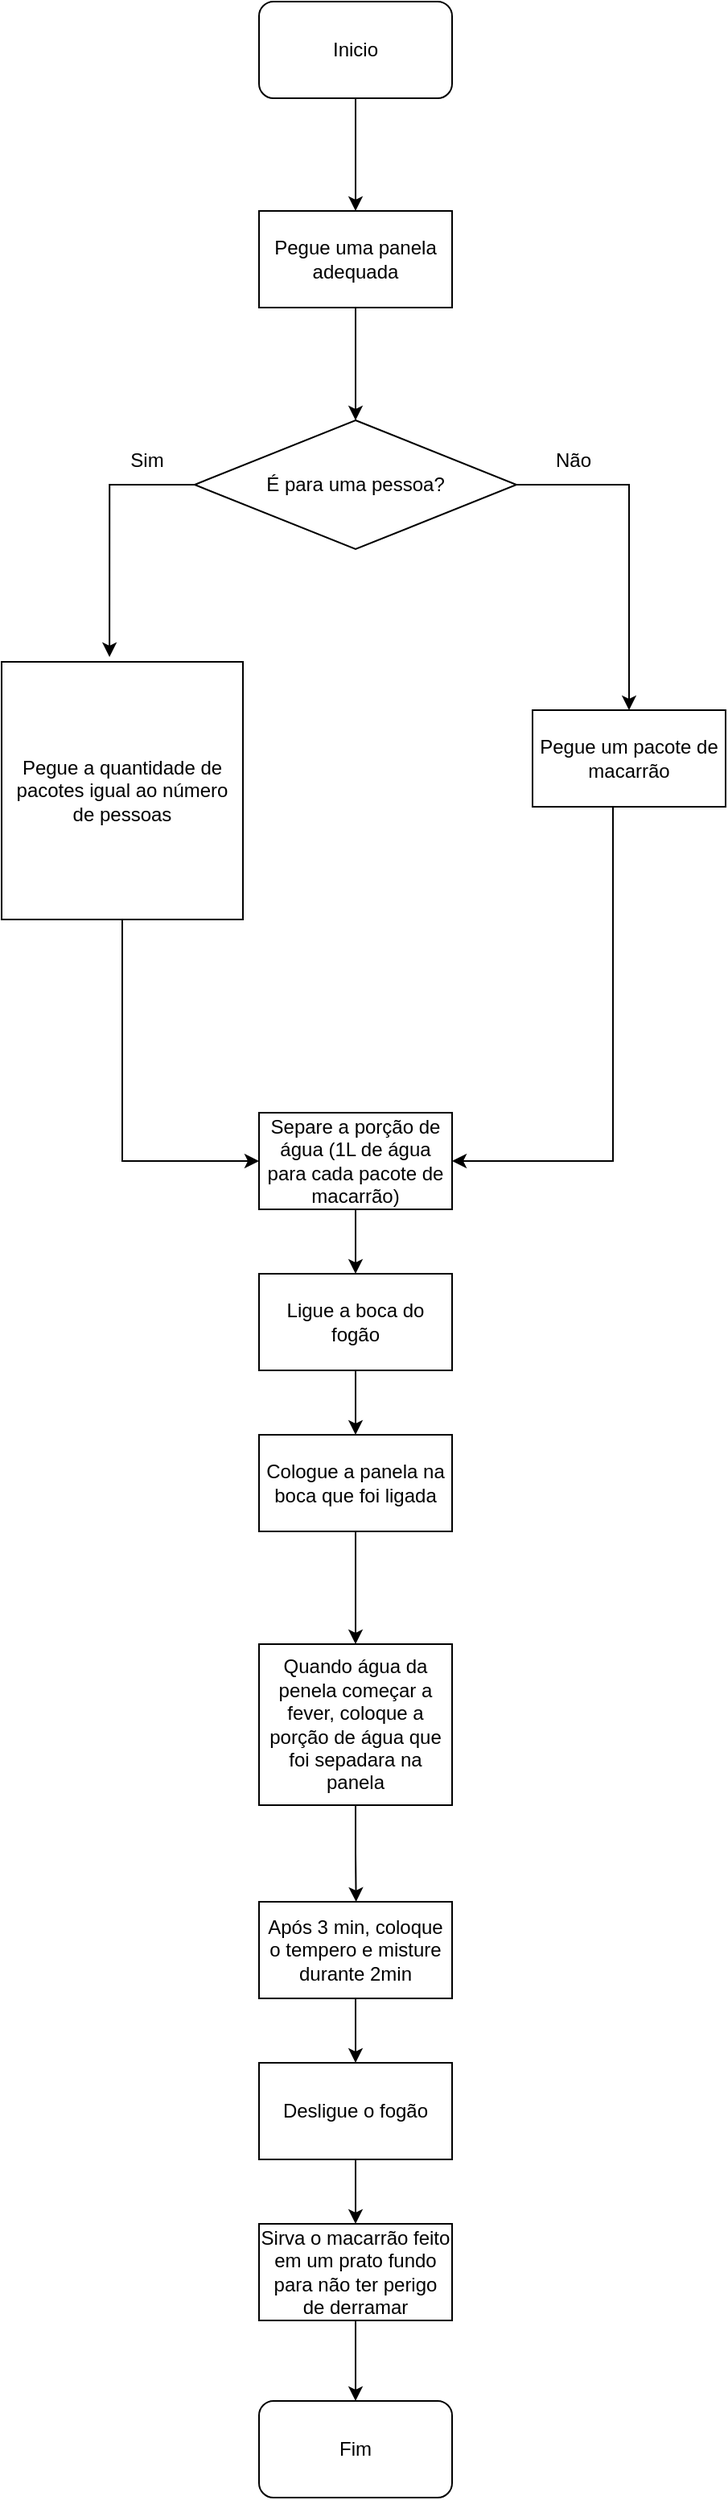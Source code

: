 <mxfile version="26.2.12">
  <diagram name="Page-1" id="lAr2r3nYIaIwvw2_lKxv">
    <mxGraphModel dx="728" dy="404" grid="1" gridSize="10" guides="1" tooltips="1" connect="1" arrows="1" fold="1" page="1" pageScale="1" pageWidth="850" pageHeight="1100" math="0" shadow="0">
      <root>
        <mxCell id="0" />
        <mxCell id="1" parent="0" />
        <mxCell id="HIIsDf9v45Gc9ZHSl2wO-3" style="edgeStyle=orthogonalEdgeStyle;rounded=0;orthogonalLoop=1;jettySize=auto;html=1;exitX=0.5;exitY=1;exitDx=0;exitDy=0;entryX=0.5;entryY=0;entryDx=0;entryDy=0;" edge="1" parent="1" source="HIIsDf9v45Gc9ZHSl2wO-1" target="HIIsDf9v45Gc9ZHSl2wO-2">
          <mxGeometry relative="1" as="geometry" />
        </mxCell>
        <mxCell id="HIIsDf9v45Gc9ZHSl2wO-1" value="Inicio" style="rounded=1;whiteSpace=wrap;html=1;" vertex="1" parent="1">
          <mxGeometry x="320" y="100" width="120" height="60" as="geometry" />
        </mxCell>
        <mxCell id="HIIsDf9v45Gc9ZHSl2wO-8" style="edgeStyle=orthogonalEdgeStyle;rounded=0;orthogonalLoop=1;jettySize=auto;html=1;exitX=0.5;exitY=1;exitDx=0;exitDy=0;entryX=0.5;entryY=0;entryDx=0;entryDy=0;" edge="1" parent="1" source="HIIsDf9v45Gc9ZHSl2wO-2" target="HIIsDf9v45Gc9ZHSl2wO-4">
          <mxGeometry relative="1" as="geometry" />
        </mxCell>
        <mxCell id="HIIsDf9v45Gc9ZHSl2wO-2" value="Pegue uma panela adequada" style="rounded=0;whiteSpace=wrap;html=1;" vertex="1" parent="1">
          <mxGeometry x="320" y="230" width="120" height="60" as="geometry" />
        </mxCell>
        <mxCell id="HIIsDf9v45Gc9ZHSl2wO-12" style="edgeStyle=orthogonalEdgeStyle;rounded=0;orthogonalLoop=1;jettySize=auto;html=1;exitX=1;exitY=0.5;exitDx=0;exitDy=0;" edge="1" parent="1" source="HIIsDf9v45Gc9ZHSl2wO-4" target="HIIsDf9v45Gc9ZHSl2wO-9">
          <mxGeometry relative="1" as="geometry" />
        </mxCell>
        <mxCell id="HIIsDf9v45Gc9ZHSl2wO-4" value="É para uma pessoa?" style="rhombus;whiteSpace=wrap;html=1;" vertex="1" parent="1">
          <mxGeometry x="280" y="360" width="200" height="80" as="geometry" />
        </mxCell>
        <mxCell id="HIIsDf9v45Gc9ZHSl2wO-6" value="Sim" style="text;html=1;align=center;verticalAlign=middle;resizable=0;points=[];autosize=1;strokeColor=none;fillColor=none;" vertex="1" parent="1">
          <mxGeometry x="230" y="370" width="40" height="30" as="geometry" />
        </mxCell>
        <mxCell id="HIIsDf9v45Gc9ZHSl2wO-7" value="Não" style="text;html=1;align=center;verticalAlign=middle;resizable=0;points=[];autosize=1;strokeColor=none;fillColor=none;" vertex="1" parent="1">
          <mxGeometry x="490" y="370" width="50" height="30" as="geometry" />
        </mxCell>
        <mxCell id="HIIsDf9v45Gc9ZHSl2wO-15" style="edgeStyle=orthogonalEdgeStyle;rounded=0;orthogonalLoop=1;jettySize=auto;html=1;entryX=1;entryY=0.5;entryDx=0;entryDy=0;" edge="1" parent="1" source="HIIsDf9v45Gc9ZHSl2wO-9" target="HIIsDf9v45Gc9ZHSl2wO-13">
          <mxGeometry relative="1" as="geometry">
            <Array as="points">
              <mxPoint x="540" y="820" />
            </Array>
          </mxGeometry>
        </mxCell>
        <mxCell id="HIIsDf9v45Gc9ZHSl2wO-9" value="Pegue um pacote de macarrão" style="rounded=0;whiteSpace=wrap;html=1;" vertex="1" parent="1">
          <mxGeometry x="490" y="540" width="120" height="60" as="geometry" />
        </mxCell>
        <mxCell id="HIIsDf9v45Gc9ZHSl2wO-14" style="edgeStyle=orthogonalEdgeStyle;rounded=0;orthogonalLoop=1;jettySize=auto;html=1;exitX=0.5;exitY=1;exitDx=0;exitDy=0;entryX=0;entryY=0.5;entryDx=0;entryDy=0;" edge="1" parent="1" source="HIIsDf9v45Gc9ZHSl2wO-10" target="HIIsDf9v45Gc9ZHSl2wO-13">
          <mxGeometry relative="1" as="geometry" />
        </mxCell>
        <mxCell id="HIIsDf9v45Gc9ZHSl2wO-10" value="Pegue a quantidade de pacotes igual ao número de pessoas" style="rounded=0;whiteSpace=wrap;html=1;" vertex="1" parent="1">
          <mxGeometry x="160" y="510" width="150" height="160" as="geometry" />
        </mxCell>
        <mxCell id="HIIsDf9v45Gc9ZHSl2wO-11" style="edgeStyle=orthogonalEdgeStyle;rounded=0;orthogonalLoop=1;jettySize=auto;html=1;entryX=0.447;entryY=-0.019;entryDx=0;entryDy=0;entryPerimeter=0;exitX=0;exitY=0.5;exitDx=0;exitDy=0;" edge="1" parent="1" source="HIIsDf9v45Gc9ZHSl2wO-4" target="HIIsDf9v45Gc9ZHSl2wO-10">
          <mxGeometry relative="1" as="geometry">
            <Array as="points">
              <mxPoint x="227" y="400" />
            </Array>
          </mxGeometry>
        </mxCell>
        <mxCell id="HIIsDf9v45Gc9ZHSl2wO-19" style="edgeStyle=orthogonalEdgeStyle;rounded=0;orthogonalLoop=1;jettySize=auto;html=1;entryX=0.5;entryY=0;entryDx=0;entryDy=0;" edge="1" parent="1" source="HIIsDf9v45Gc9ZHSl2wO-13" target="HIIsDf9v45Gc9ZHSl2wO-17">
          <mxGeometry relative="1" as="geometry" />
        </mxCell>
        <mxCell id="HIIsDf9v45Gc9ZHSl2wO-13" value="Separe a porção de água (1L de água para cada pacote de macarrão)" style="rounded=0;whiteSpace=wrap;html=1;" vertex="1" parent="1">
          <mxGeometry x="320" y="790" width="120" height="60" as="geometry" />
        </mxCell>
        <mxCell id="HIIsDf9v45Gc9ZHSl2wO-21" style="edgeStyle=orthogonalEdgeStyle;rounded=0;orthogonalLoop=1;jettySize=auto;html=1;entryX=0.5;entryY=0;entryDx=0;entryDy=0;" edge="1" parent="1" source="HIIsDf9v45Gc9ZHSl2wO-16" target="HIIsDf9v45Gc9ZHSl2wO-18">
          <mxGeometry relative="1" as="geometry" />
        </mxCell>
        <mxCell id="HIIsDf9v45Gc9ZHSl2wO-16" value="Cologue a panela na boca que foi ligada" style="rounded=0;whiteSpace=wrap;html=1;" vertex="1" parent="1">
          <mxGeometry x="320" y="990" width="120" height="60" as="geometry" />
        </mxCell>
        <mxCell id="HIIsDf9v45Gc9ZHSl2wO-20" style="edgeStyle=orthogonalEdgeStyle;rounded=0;orthogonalLoop=1;jettySize=auto;html=1;exitX=0.5;exitY=1;exitDx=0;exitDy=0;entryX=0.5;entryY=0;entryDx=0;entryDy=0;" edge="1" parent="1" source="HIIsDf9v45Gc9ZHSl2wO-17" target="HIIsDf9v45Gc9ZHSl2wO-16">
          <mxGeometry relative="1" as="geometry" />
        </mxCell>
        <mxCell id="HIIsDf9v45Gc9ZHSl2wO-17" value="Ligue a boca do fogão" style="rounded=0;whiteSpace=wrap;html=1;" vertex="1" parent="1">
          <mxGeometry x="320" y="890" width="120" height="60" as="geometry" />
        </mxCell>
        <mxCell id="HIIsDf9v45Gc9ZHSl2wO-22" style="edgeStyle=orthogonalEdgeStyle;rounded=0;orthogonalLoop=1;jettySize=auto;html=1;exitX=0.5;exitY=1;exitDx=0;exitDy=0;" edge="1" parent="1" source="HIIsDf9v45Gc9ZHSl2wO-18">
          <mxGeometry relative="1" as="geometry">
            <mxPoint x="380.333" y="1280" as="targetPoint" />
          </mxGeometry>
        </mxCell>
        <mxCell id="HIIsDf9v45Gc9ZHSl2wO-18" value="Quando água da penela começar a fever, coloque a porção de água que foi sepadara na panela" style="rounded=0;whiteSpace=wrap;html=1;" vertex="1" parent="1">
          <mxGeometry x="320" y="1120" width="120" height="100" as="geometry" />
        </mxCell>
        <mxCell id="HIIsDf9v45Gc9ZHSl2wO-26" style="edgeStyle=orthogonalEdgeStyle;rounded=0;orthogonalLoop=1;jettySize=auto;html=1;entryX=0.5;entryY=0;entryDx=0;entryDy=0;" edge="1" parent="1" source="HIIsDf9v45Gc9ZHSl2wO-23" target="HIIsDf9v45Gc9ZHSl2wO-24">
          <mxGeometry relative="1" as="geometry" />
        </mxCell>
        <mxCell id="HIIsDf9v45Gc9ZHSl2wO-23" value="Após 3 min, coloque o tempero e misture durante 2min" style="rounded=0;whiteSpace=wrap;html=1;" vertex="1" parent="1">
          <mxGeometry x="320" y="1280" width="120" height="60" as="geometry" />
        </mxCell>
        <mxCell id="HIIsDf9v45Gc9ZHSl2wO-27" style="edgeStyle=orthogonalEdgeStyle;rounded=0;orthogonalLoop=1;jettySize=auto;html=1;entryX=0.5;entryY=0;entryDx=0;entryDy=0;" edge="1" parent="1" source="HIIsDf9v45Gc9ZHSl2wO-24" target="HIIsDf9v45Gc9ZHSl2wO-25">
          <mxGeometry relative="1" as="geometry" />
        </mxCell>
        <mxCell id="HIIsDf9v45Gc9ZHSl2wO-24" value="Desligue o fogão" style="rounded=0;whiteSpace=wrap;html=1;" vertex="1" parent="1">
          <mxGeometry x="320" y="1380" width="120" height="60" as="geometry" />
        </mxCell>
        <mxCell id="HIIsDf9v45Gc9ZHSl2wO-30" style="edgeStyle=orthogonalEdgeStyle;rounded=0;orthogonalLoop=1;jettySize=auto;html=1;entryX=0.5;entryY=0;entryDx=0;entryDy=0;" edge="1" parent="1" source="HIIsDf9v45Gc9ZHSl2wO-25" target="HIIsDf9v45Gc9ZHSl2wO-29">
          <mxGeometry relative="1" as="geometry" />
        </mxCell>
        <mxCell id="HIIsDf9v45Gc9ZHSl2wO-25" value="Sirva o macarrão feito em um prato fundo para não ter perigo de derramar" style="rounded=0;whiteSpace=wrap;html=1;" vertex="1" parent="1">
          <mxGeometry x="320" y="1480" width="120" height="60" as="geometry" />
        </mxCell>
        <mxCell id="HIIsDf9v45Gc9ZHSl2wO-29" value="Fim" style="rounded=1;whiteSpace=wrap;html=1;" vertex="1" parent="1">
          <mxGeometry x="320" y="1590" width="120" height="60" as="geometry" />
        </mxCell>
      </root>
    </mxGraphModel>
  </diagram>
</mxfile>
